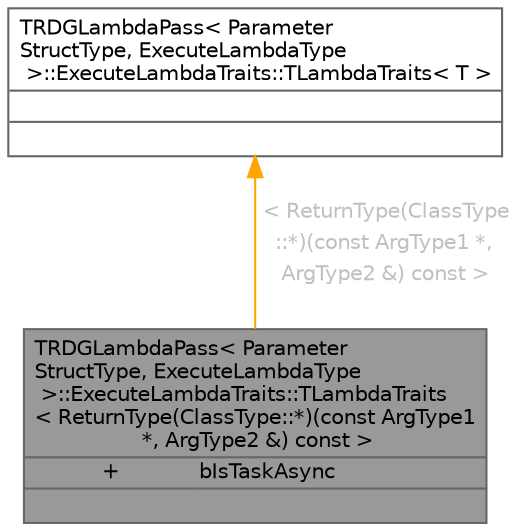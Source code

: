 digraph "TRDGLambdaPass&lt; ParameterStructType, ExecuteLambdaType &gt;::ExecuteLambdaTraits::TLambdaTraits&lt; ReturnType(ClassType::*)(const ArgType1 *, ArgType2 &amp;) const &gt;"
{
 // INTERACTIVE_SVG=YES
 // LATEX_PDF_SIZE
  bgcolor="transparent";
  edge [fontname=Helvetica,fontsize=10,labelfontname=Helvetica,labelfontsize=10];
  node [fontname=Helvetica,fontsize=10,shape=box,height=0.2,width=0.4];
  Node1 [id="Node000001",shape=plain,label=<<TABLE CELLBORDER="0" BORDER="1"><TR><TD COLSPAN="2" CELLPADDING="1" CELLSPACING="0">TRDGLambdaPass&lt; Parameter<BR ALIGN="LEFT"/>StructType, ExecuteLambdaType<BR ALIGN="LEFT"/> &gt;::ExecuteLambdaTraits::TLambdaTraits<BR ALIGN="LEFT"/>&lt; ReturnType(ClassType::*)(const ArgType1<BR ALIGN="LEFT"/> *, ArgType2 &amp;) const &gt;</TD></TR>
<HR/>
<TR><TD VALIGN="top" CELLPADDING="1" CELLSPACING="0">+</TD><TD VALIGN="top" ALIGN="LEFT" CELLPADDING="1" CELLSPACING="0">bIsTaskAsync<BR ALIGN="LEFT"/></TD></TR>
<HR/>
<TR><TD COLSPAN="2" CELLPADDING="1" CELLSPACING="0">&nbsp;</TD></TR>
</TABLE>>
,height=0.2,width=0.4,color="gray40", fillcolor="grey60", style="filled", fontcolor="black",tooltip=" "];
  Node2 -> Node1 [id="edge1_Node000001_Node000002",dir="back",color="orange",style="solid",tooltip=" ",label=<<TABLE CELLBORDER="0" BORDER="0"><TR><TD VALIGN="top" ALIGN="LEFT" CELLPADDING="1" CELLSPACING="0">&lt; ReturnType(ClassType</TD></TR>
<TR><TD VALIGN="top" ALIGN="LEFT" CELLPADDING="1" CELLSPACING="0">&nbsp;&nbsp;::*)(const ArgType1 *,</TD></TR>
<TR><TD VALIGN="top" ALIGN="LEFT" CELLPADDING="1" CELLSPACING="0">&nbsp;&nbsp; ArgType2 &amp;) const &gt;</TD></TR>
</TABLE>> ,fontcolor="grey" ];
  Node2 [id="Node000002",shape=plain,label=<<TABLE CELLBORDER="0" BORDER="1"><TR><TD COLSPAN="2" CELLPADDING="1" CELLSPACING="0">TRDGLambdaPass&lt; Parameter<BR ALIGN="LEFT"/>StructType, ExecuteLambdaType<BR ALIGN="LEFT"/> &gt;::ExecuteLambdaTraits::TLambdaTraits&lt; T &gt;</TD></TR>
<HR/>
<TR><TD COLSPAN="2" CELLPADDING="1" CELLSPACING="0">&nbsp;</TD></TR>
<HR/>
<TR><TD COLSPAN="2" CELLPADDING="1" CELLSPACING="0">&nbsp;</TD></TR>
</TABLE>>
,height=0.2,width=0.4,color="gray40", fillcolor="white", style="filled",URL="$d3/d9e/structTRDGLambdaPass_1_1ExecuteLambdaTraits_1_1TLambdaTraits.html",tooltip=" "];
}
